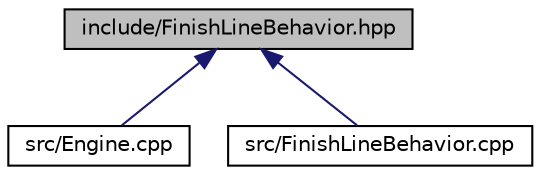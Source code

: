 digraph "include/FinishLineBehavior.hpp"
{
  edge [fontname="Helvetica",fontsize="10",labelfontname="Helvetica",labelfontsize="10"];
  node [fontname="Helvetica",fontsize="10",shape=record];
  Node10 [label="include/FinishLineBehavior.hpp",height=0.2,width=0.4,color="black", fillcolor="grey75", style="filled", fontcolor="black"];
  Node10 -> Node11 [dir="back",color="midnightblue",fontsize="10",style="solid",fontname="Helvetica"];
  Node11 [label="src/Engine.cpp",height=0.2,width=0.4,color="black", fillcolor="white", style="filled",URL="$src_2Engine_8cpp.html"];
  Node10 -> Node12 [dir="back",color="midnightblue",fontsize="10",style="solid",fontname="Helvetica"];
  Node12 [label="src/FinishLineBehavior.cpp",height=0.2,width=0.4,color="black", fillcolor="white", style="filled",URL="$FinishLineBehavior_8cpp.html"];
}
